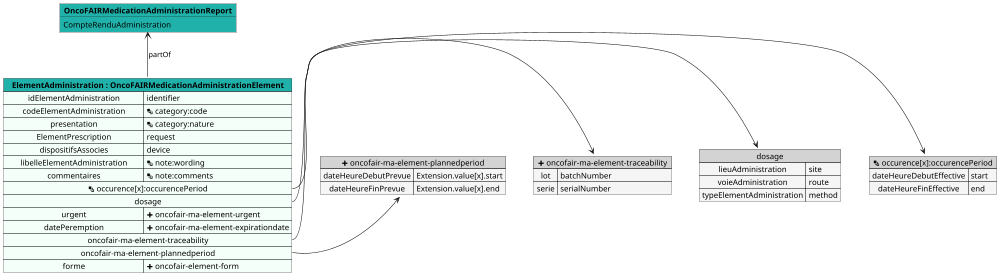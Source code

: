 @startuml

scale 1000 width

map "<&layers> occurence[x]:occurencePeriod" as occurencexoccurencePeriod #back:WhiteSmoke;header:LightGray {
    dateHeureDebutEffective => start
    dateHeureFinEffective => end
}

map "dosage" as dosage #back:WhiteSmoke;header:LightGray {
    lieuAdministration => site
    voieAdministration => route
    typeElementAdministration => method
}

object "**OncoFAIRMedicationAdministrationReport**" as OncoFAIRMedicationAdministrationReport #LightSeaGreen {
    CompteRenduAdministration
}

map "<&plus> oncofair-ma-element-traceability" as oncofairmaelementtraceability #back:WhiteSmoke;header:LightGray {
    lot => batchNumber
    serie => serialNumber
}

map "<&plus> oncofair-ma-element-plannedperiod" as oncofairmaelementplannedperiod #back:WhiteSmoke;header:LightGray {
    dateHeureDebutPrevue => Extension.value[x].start
    dateHeureFinPrevue => Extension.value[x].end
}

map "**ElementAdministration : OncoFAIRMedicationAdministrationElement**" as ElementAdministration #back:MintCream;header:LightSeaGreen {
    idElementAdministration => identifier
    codeElementAdministration => category
    codeElementAdministration => <&layers> category:code
    presentation => <&layers> category:nature
    ElementPrescription => request
    dispositifsAssocies => device
    libelleElementAdministration => <&layers> note:wording
    commentaires => <&layers> note:comments
    <&layers> occurence[x]:occurencePeriod *-> occurencexoccurencePeriod
    dosage *-> dosage
    urgent => <&plus> oncofair-ma-element-urgent
    datePeremption => <&plus> oncofair-ma-element-expirationdate
    oncofair-ma-element-traceability *-> oncofairmaelementtraceability
    oncofair-ma-element-plannedperiod *-> oncofairmaelementplannedperiod
    forme => <&plus> oncofair-element-form
}

ElementAdministration -u-> OncoFAIRMedicationAdministrationReport : partOf

@enduml